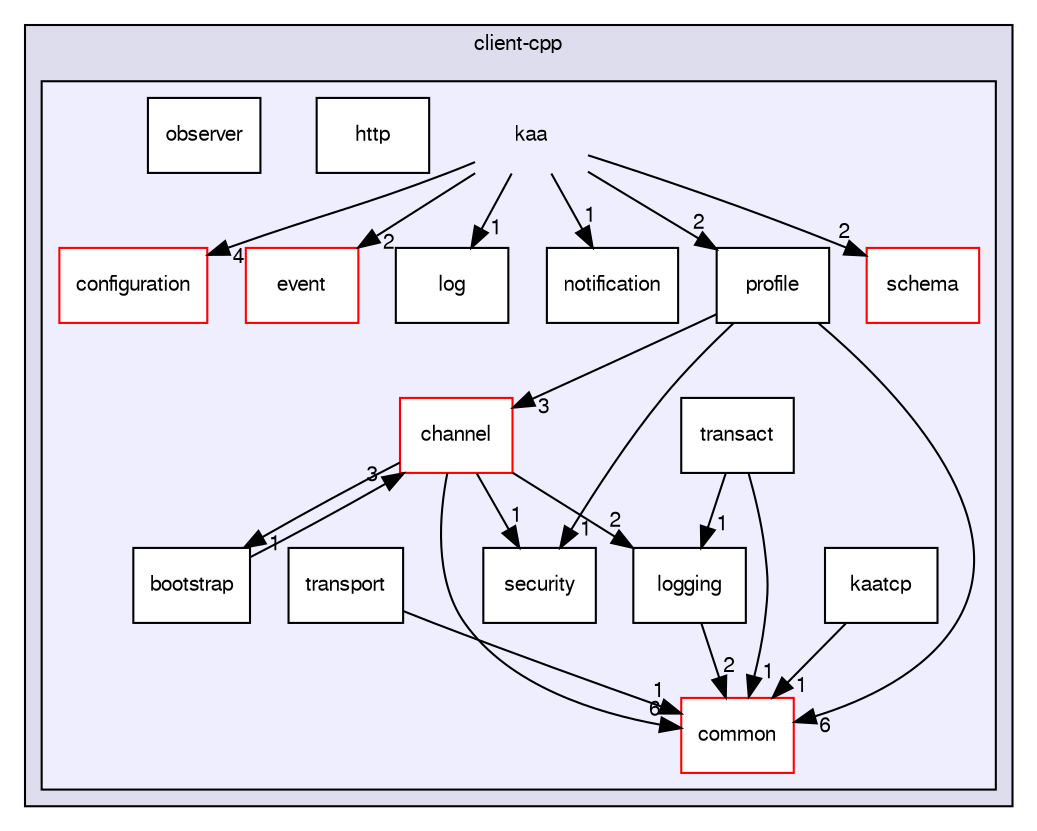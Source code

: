 digraph "/var/lib/jenkins/workspace/kaa_stable/client/client-multi/client-cpp/kaa" {
  bgcolor=transparent;
  compound=true
  node [ fontsize="10", fontname="FreeSans"];
  edge [ labelfontsize="10", labelfontname="FreeSans"];
  subgraph clusterdir_6c948d767caf930dc5f0dbd2ef187244 {
    graph [ bgcolor="#ddddee", pencolor="black", label="client-cpp" fontname="FreeSans", fontsize="10", URL="dir_6c948d767caf930dc5f0dbd2ef187244.html"]
  subgraph clusterdir_83f90e4da98ad448748a0c1293854263 {
    graph [ bgcolor="#eeeeff", pencolor="black", label="" URL="dir_83f90e4da98ad448748a0c1293854263.html"];
    dir_83f90e4da98ad448748a0c1293854263 [shape=plaintext label="kaa"];
    dir_18be0b2d964b07d50860ab78d502bbbf [shape=box label="bootstrap" color="black" fillcolor="white" style="filled" URL="dir_18be0b2d964b07d50860ab78d502bbbf.html"];
    dir_e0d3c5e08d2a34b96d39e895ad0bbab8 [shape=box label="channel" color="red" fillcolor="white" style="filled" URL="dir_e0d3c5e08d2a34b96d39e895ad0bbab8.html"];
    dir_1ce304b01336447395af3637d7d1b29f [shape=box label="common" color="red" fillcolor="white" style="filled" URL="dir_1ce304b01336447395af3637d7d1b29f.html"];
    dir_230b36af7c735be2433e119c1ba09e4d [shape=box label="configuration" color="red" fillcolor="white" style="filled" URL="dir_230b36af7c735be2433e119c1ba09e4d.html"];
    dir_64303bfe0c57eb336a8e27fbff9e5cc0 [shape=box label="event" color="red" fillcolor="white" style="filled" URL="dir_64303bfe0c57eb336a8e27fbff9e5cc0.html"];
    dir_0f74aed913855a8ac373e87458ac2ffb [shape=box label="http" color="black" fillcolor="white" style="filled" URL="dir_0f74aed913855a8ac373e87458ac2ffb.html"];
    dir_dde3a508c72b038fc5a353259d77a8e9 [shape=box label="kaatcp" color="black" fillcolor="white" style="filled" URL="dir_dde3a508c72b038fc5a353259d77a8e9.html"];
    dir_307316089663e495b19829194eebdeab [shape=box label="log" color="black" fillcolor="white" style="filled" URL="dir_307316089663e495b19829194eebdeab.html"];
    dir_3df7e76c44d941fae8903687d8eead5b [shape=box label="logging" color="black" fillcolor="white" style="filled" URL="dir_3df7e76c44d941fae8903687d8eead5b.html"];
    dir_36e0ac03a229f34c54c75ffb7231630b [shape=box label="notification" color="black" fillcolor="white" style="filled" URL="dir_36e0ac03a229f34c54c75ffb7231630b.html"];
    dir_8cfba5d75a6eafa0a0a3cbd7ad99f3cc [shape=box label="observer" color="black" fillcolor="white" style="filled" URL="dir_8cfba5d75a6eafa0a0a3cbd7ad99f3cc.html"];
    dir_05b69ccf18a4a977e745c043183cd6d9 [shape=box label="profile" color="black" fillcolor="white" style="filled" URL="dir_05b69ccf18a4a977e745c043183cd6d9.html"];
    dir_57a092d0bef712a9f97a7e363648eab9 [shape=box label="schema" color="red" fillcolor="white" style="filled" URL="dir_57a092d0bef712a9f97a7e363648eab9.html"];
    dir_9778d4bf6183422a66b3de3497a3ecbf [shape=box label="security" color="black" fillcolor="white" style="filled" URL="dir_9778d4bf6183422a66b3de3497a3ecbf.html"];
    dir_ad7469b7b033b5c61467ea564b8b4e53 [shape=box label="transact" color="black" fillcolor="white" style="filled" URL="dir_ad7469b7b033b5c61467ea564b8b4e53.html"];
    dir_9859074c69d47fa78b6e468178f1601b [shape=box label="transport" color="black" fillcolor="white" style="filled" URL="dir_9859074c69d47fa78b6e468178f1601b.html"];
  }
  }
  dir_ad7469b7b033b5c61467ea564b8b4e53->dir_3df7e76c44d941fae8903687d8eead5b [headlabel="1", labeldistance=1.5 headhref="dir_000034_000027.html"];
  dir_ad7469b7b033b5c61467ea564b8b4e53->dir_1ce304b01336447395af3637d7d1b29f [headlabel="1", labeldistance=1.5 headhref="dir_000034_000014.html"];
  dir_3df7e76c44d941fae8903687d8eead5b->dir_1ce304b01336447395af3637d7d1b29f [headlabel="2", labeldistance=1.5 headhref="dir_000027_000014.html"];
  dir_9859074c69d47fa78b6e468178f1601b->dir_1ce304b01336447395af3637d7d1b29f [headlabel="1", labeldistance=1.5 headhref="dir_000035_000014.html"];
  dir_e0d3c5e08d2a34b96d39e895ad0bbab8->dir_9778d4bf6183422a66b3de3497a3ecbf [headlabel="1", labeldistance=1.5 headhref="dir_000010_000033.html"];
  dir_e0d3c5e08d2a34b96d39e895ad0bbab8->dir_3df7e76c44d941fae8903687d8eead5b [headlabel="2", labeldistance=1.5 headhref="dir_000010_000027.html"];
  dir_e0d3c5e08d2a34b96d39e895ad0bbab8->dir_1ce304b01336447395af3637d7d1b29f [headlabel="6", labeldistance=1.5 headhref="dir_000010_000014.html"];
  dir_e0d3c5e08d2a34b96d39e895ad0bbab8->dir_18be0b2d964b07d50860ab78d502bbbf [headlabel="1", labeldistance=1.5 headhref="dir_000010_000009.html"];
  dir_05b69ccf18a4a977e745c043183cd6d9->dir_9778d4bf6183422a66b3de3497a3ecbf [headlabel="1", labeldistance=1.5 headhref="dir_000030_000033.html"];
  dir_05b69ccf18a4a977e745c043183cd6d9->dir_1ce304b01336447395af3637d7d1b29f [headlabel="6", labeldistance=1.5 headhref="dir_000030_000014.html"];
  dir_05b69ccf18a4a977e745c043183cd6d9->dir_e0d3c5e08d2a34b96d39e895ad0bbab8 [headlabel="3", labeldistance=1.5 headhref="dir_000030_000010.html"];
  dir_18be0b2d964b07d50860ab78d502bbbf->dir_e0d3c5e08d2a34b96d39e895ad0bbab8 [headlabel="3", labeldistance=1.5 headhref="dir_000009_000010.html"];
  dir_dde3a508c72b038fc5a353259d77a8e9->dir_1ce304b01336447395af3637d7d1b29f [headlabel="1", labeldistance=1.5 headhref="dir_000025_000014.html"];
  dir_83f90e4da98ad448748a0c1293854263->dir_230b36af7c735be2433e119c1ba09e4d [headlabel="4", labeldistance=1.5 headhref="dir_000008_000017.html"];
  dir_83f90e4da98ad448748a0c1293854263->dir_57a092d0bef712a9f97a7e363648eab9 [headlabel="2", labeldistance=1.5 headhref="dir_000008_000031.html"];
  dir_83f90e4da98ad448748a0c1293854263->dir_307316089663e495b19829194eebdeab [headlabel="1", labeldistance=1.5 headhref="dir_000008_000026.html"];
  dir_83f90e4da98ad448748a0c1293854263->dir_05b69ccf18a4a977e745c043183cd6d9 [headlabel="2", labeldistance=1.5 headhref="dir_000008_000030.html"];
  dir_83f90e4da98ad448748a0c1293854263->dir_64303bfe0c57eb336a8e27fbff9e5cc0 [headlabel="2", labeldistance=1.5 headhref="dir_000008_000022.html"];
  dir_83f90e4da98ad448748a0c1293854263->dir_36e0ac03a229f34c54c75ffb7231630b [headlabel="1", labeldistance=1.5 headhref="dir_000008_000028.html"];
}
